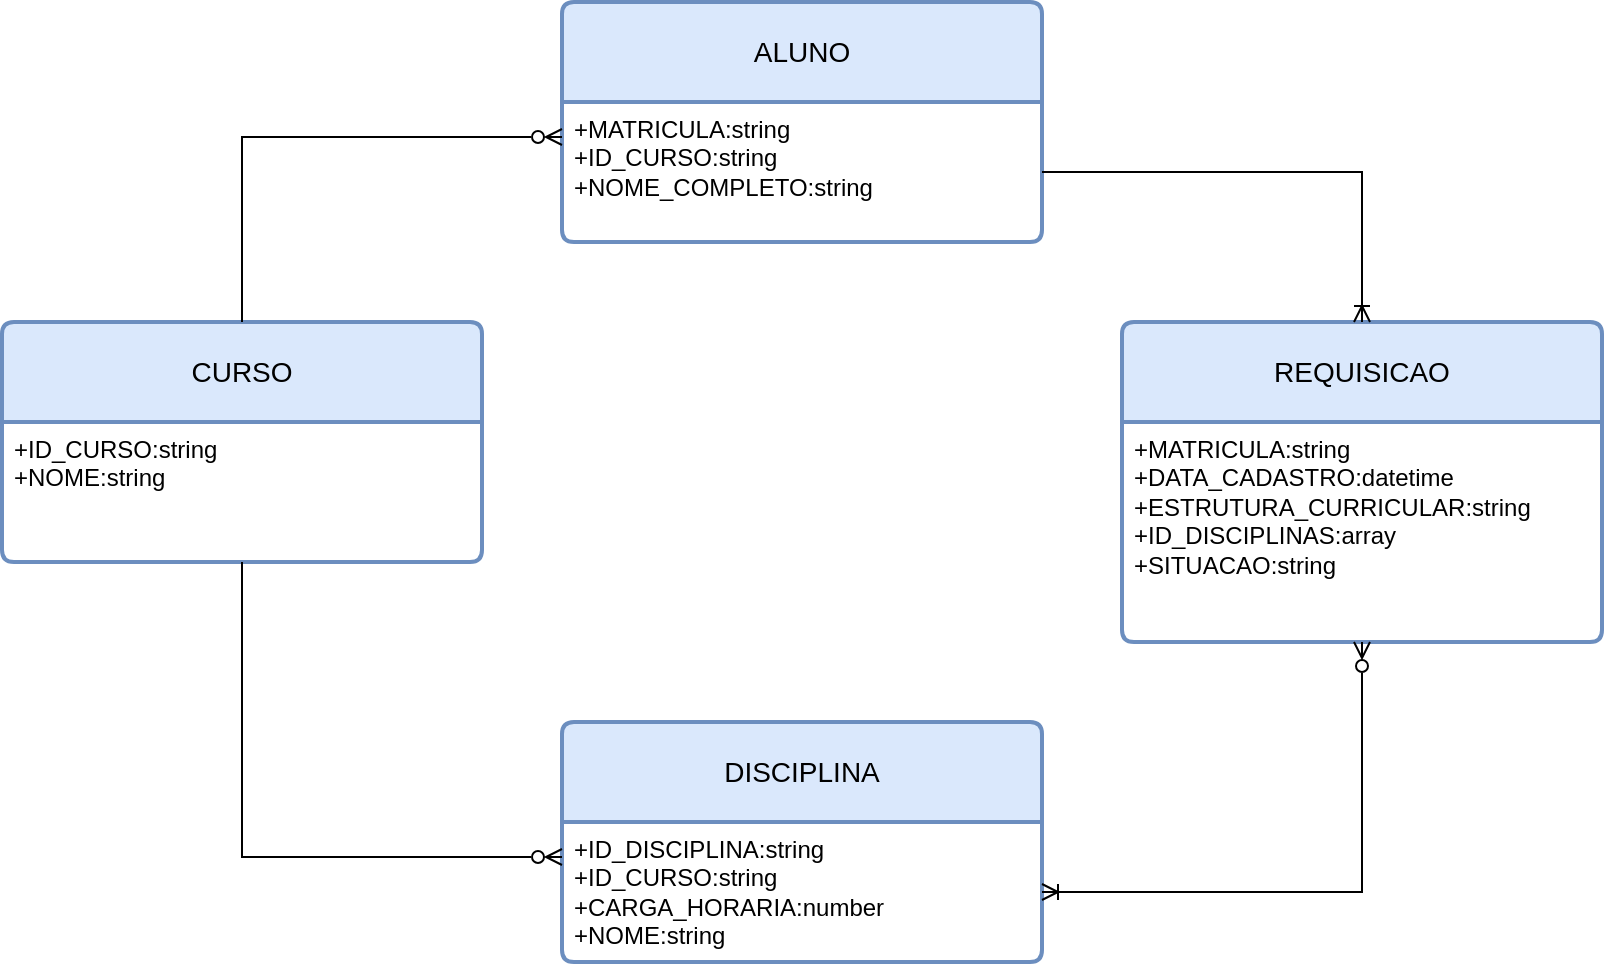 <mxfile version="21.3.4" type="device">
  <diagram name="Página-1" id="UXpAImC7YdL794eruHuL">
    <mxGraphModel dx="1050" dy="549" grid="1" gridSize="10" guides="1" tooltips="1" connect="1" arrows="1" fold="1" page="1" pageScale="1" pageWidth="827" pageHeight="1169" math="0" shadow="0">
      <root>
        <mxCell id="0" />
        <mxCell id="1" parent="0" />
        <mxCell id="7000dhiGf1yG2yE8n6aX-1" value="ALUNO" style="swimlane;childLayout=stackLayout;horizontal=1;startSize=50;horizontalStack=0;rounded=1;fontSize=14;fontStyle=0;strokeWidth=2;resizeParent=0;resizeLast=1;shadow=0;dashed=0;align=center;arcSize=4;whiteSpace=wrap;html=1;fillColor=#dae8fc;strokeColor=#6c8ebf;" vertex="1" parent="1">
          <mxGeometry x="360" y="40" width="240" height="120" as="geometry">
            <mxRectangle x="240" y="80" width="80" height="50" as="alternateBounds" />
          </mxGeometry>
        </mxCell>
        <mxCell id="7000dhiGf1yG2yE8n6aX-2" value="+MATRICULA:string&lt;br&gt;+ID_CURSO:string&lt;br&gt;+NOME_COMPLETO:string" style="align=left;strokeColor=none;fillColor=none;spacingLeft=4;fontSize=12;verticalAlign=top;resizable=0;rotatable=0;part=1;html=1;" vertex="1" parent="7000dhiGf1yG2yE8n6aX-1">
          <mxGeometry y="50" width="240" height="70" as="geometry" />
        </mxCell>
        <mxCell id="7000dhiGf1yG2yE8n6aX-3" value="CURSO" style="swimlane;childLayout=stackLayout;horizontal=1;startSize=50;horizontalStack=0;rounded=1;fontSize=14;fontStyle=0;strokeWidth=2;resizeParent=0;resizeLast=1;shadow=0;dashed=0;align=center;arcSize=4;whiteSpace=wrap;html=1;fillColor=#dae8fc;strokeColor=#6c8ebf;" vertex="1" parent="1">
          <mxGeometry x="80" y="200" width="240" height="120" as="geometry">
            <mxRectangle x="80" y="200" width="80" height="50" as="alternateBounds" />
          </mxGeometry>
        </mxCell>
        <mxCell id="7000dhiGf1yG2yE8n6aX-4" value="+ID_CURSO:string&lt;br&gt;+NOME:string" style="align=left;strokeColor=none;fillColor=none;spacingLeft=4;fontSize=12;verticalAlign=top;resizable=0;rotatable=0;part=1;html=1;" vertex="1" parent="7000dhiGf1yG2yE8n6aX-3">
          <mxGeometry y="50" width="240" height="70" as="geometry" />
        </mxCell>
        <mxCell id="7000dhiGf1yG2yE8n6aX-5" value="DISCIPLINA" style="swimlane;childLayout=stackLayout;horizontal=1;startSize=50;horizontalStack=0;rounded=1;fontSize=14;fontStyle=0;strokeWidth=2;resizeParent=0;resizeLast=1;shadow=0;dashed=0;align=center;arcSize=4;whiteSpace=wrap;html=1;fillColor=#dae8fc;strokeColor=#6c8ebf;" vertex="1" parent="1">
          <mxGeometry x="360" y="400" width="240" height="120" as="geometry">
            <mxRectangle x="240" y="80" width="80" height="50" as="alternateBounds" />
          </mxGeometry>
        </mxCell>
        <mxCell id="7000dhiGf1yG2yE8n6aX-6" value="+ID_DISCIPLINA:string&lt;br&gt;+ID_CURSO:string&lt;br&gt;+CARGA_HORARIA:number&lt;br&gt;+NOME:string" style="align=left;strokeColor=none;fillColor=none;spacingLeft=4;fontSize=12;verticalAlign=top;resizable=0;rotatable=0;part=1;html=1;" vertex="1" parent="7000dhiGf1yG2yE8n6aX-5">
          <mxGeometry y="50" width="240" height="70" as="geometry" />
        </mxCell>
        <mxCell id="7000dhiGf1yG2yE8n6aX-7" value="REQUISICAO" style="swimlane;childLayout=stackLayout;horizontal=1;startSize=50;horizontalStack=0;rounded=1;fontSize=14;fontStyle=0;strokeWidth=2;resizeParent=0;resizeLast=1;shadow=0;dashed=0;align=center;arcSize=4;whiteSpace=wrap;html=1;fillColor=#dae8fc;strokeColor=#6c8ebf;" vertex="1" parent="1">
          <mxGeometry x="640" y="200" width="240" height="160" as="geometry">
            <mxRectangle x="240" y="80" width="80" height="50" as="alternateBounds" />
          </mxGeometry>
        </mxCell>
        <mxCell id="7000dhiGf1yG2yE8n6aX-8" value="+MATRICULA:string&lt;br&gt;+DATA_CADASTRO:datetime&lt;br&gt;+ESTRUTURA_CURRICULAR:string&lt;br&gt;+ID_DISCIPLINAS:array&lt;br&gt;+SITUACAO:string" style="align=left;strokeColor=none;fillColor=none;spacingLeft=4;fontSize=12;verticalAlign=top;resizable=0;rotatable=0;part=1;html=1;" vertex="1" parent="7000dhiGf1yG2yE8n6aX-7">
          <mxGeometry y="50" width="240" height="110" as="geometry" />
        </mxCell>
        <mxCell id="7000dhiGf1yG2yE8n6aX-10" style="edgeStyle=orthogonalEdgeStyle;rounded=0;orthogonalLoop=1;jettySize=auto;html=1;exitX=0;exitY=0.25;exitDx=0;exitDy=0;entryX=0.5;entryY=0;entryDx=0;entryDy=0;startArrow=ERzeroToMany;startFill=0;endArrow=none;endFill=0;" edge="1" parent="1" source="7000dhiGf1yG2yE8n6aX-2" target="7000dhiGf1yG2yE8n6aX-3">
          <mxGeometry relative="1" as="geometry" />
        </mxCell>
        <mxCell id="7000dhiGf1yG2yE8n6aX-11" style="edgeStyle=orthogonalEdgeStyle;rounded=0;orthogonalLoop=1;jettySize=auto;html=1;exitX=1;exitY=0.5;exitDx=0;exitDy=0;entryX=0.5;entryY=0;entryDx=0;entryDy=0;endArrow=ERoneToMany;endFill=0;" edge="1" parent="1" source="7000dhiGf1yG2yE8n6aX-2" target="7000dhiGf1yG2yE8n6aX-7">
          <mxGeometry relative="1" as="geometry" />
        </mxCell>
        <mxCell id="7000dhiGf1yG2yE8n6aX-12" style="edgeStyle=orthogonalEdgeStyle;rounded=0;orthogonalLoop=1;jettySize=auto;html=1;exitX=0.5;exitY=1;exitDx=0;exitDy=0;entryX=1;entryY=0.5;entryDx=0;entryDy=0;endArrow=ERoneToMany;endFill=0;startArrow=ERzeroToMany;startFill=0;" edge="1" parent="1" source="7000dhiGf1yG2yE8n6aX-8" target="7000dhiGf1yG2yE8n6aX-6">
          <mxGeometry relative="1" as="geometry" />
        </mxCell>
        <mxCell id="7000dhiGf1yG2yE8n6aX-13" style="edgeStyle=orthogonalEdgeStyle;rounded=0;orthogonalLoop=1;jettySize=auto;html=1;exitX=0;exitY=0.25;exitDx=0;exitDy=0;entryX=0.5;entryY=1;entryDx=0;entryDy=0;endArrow=none;endFill=0;startArrow=ERzeroToMany;startFill=0;" edge="1" parent="1" source="7000dhiGf1yG2yE8n6aX-6" target="7000dhiGf1yG2yE8n6aX-4">
          <mxGeometry relative="1" as="geometry" />
        </mxCell>
      </root>
    </mxGraphModel>
  </diagram>
</mxfile>
